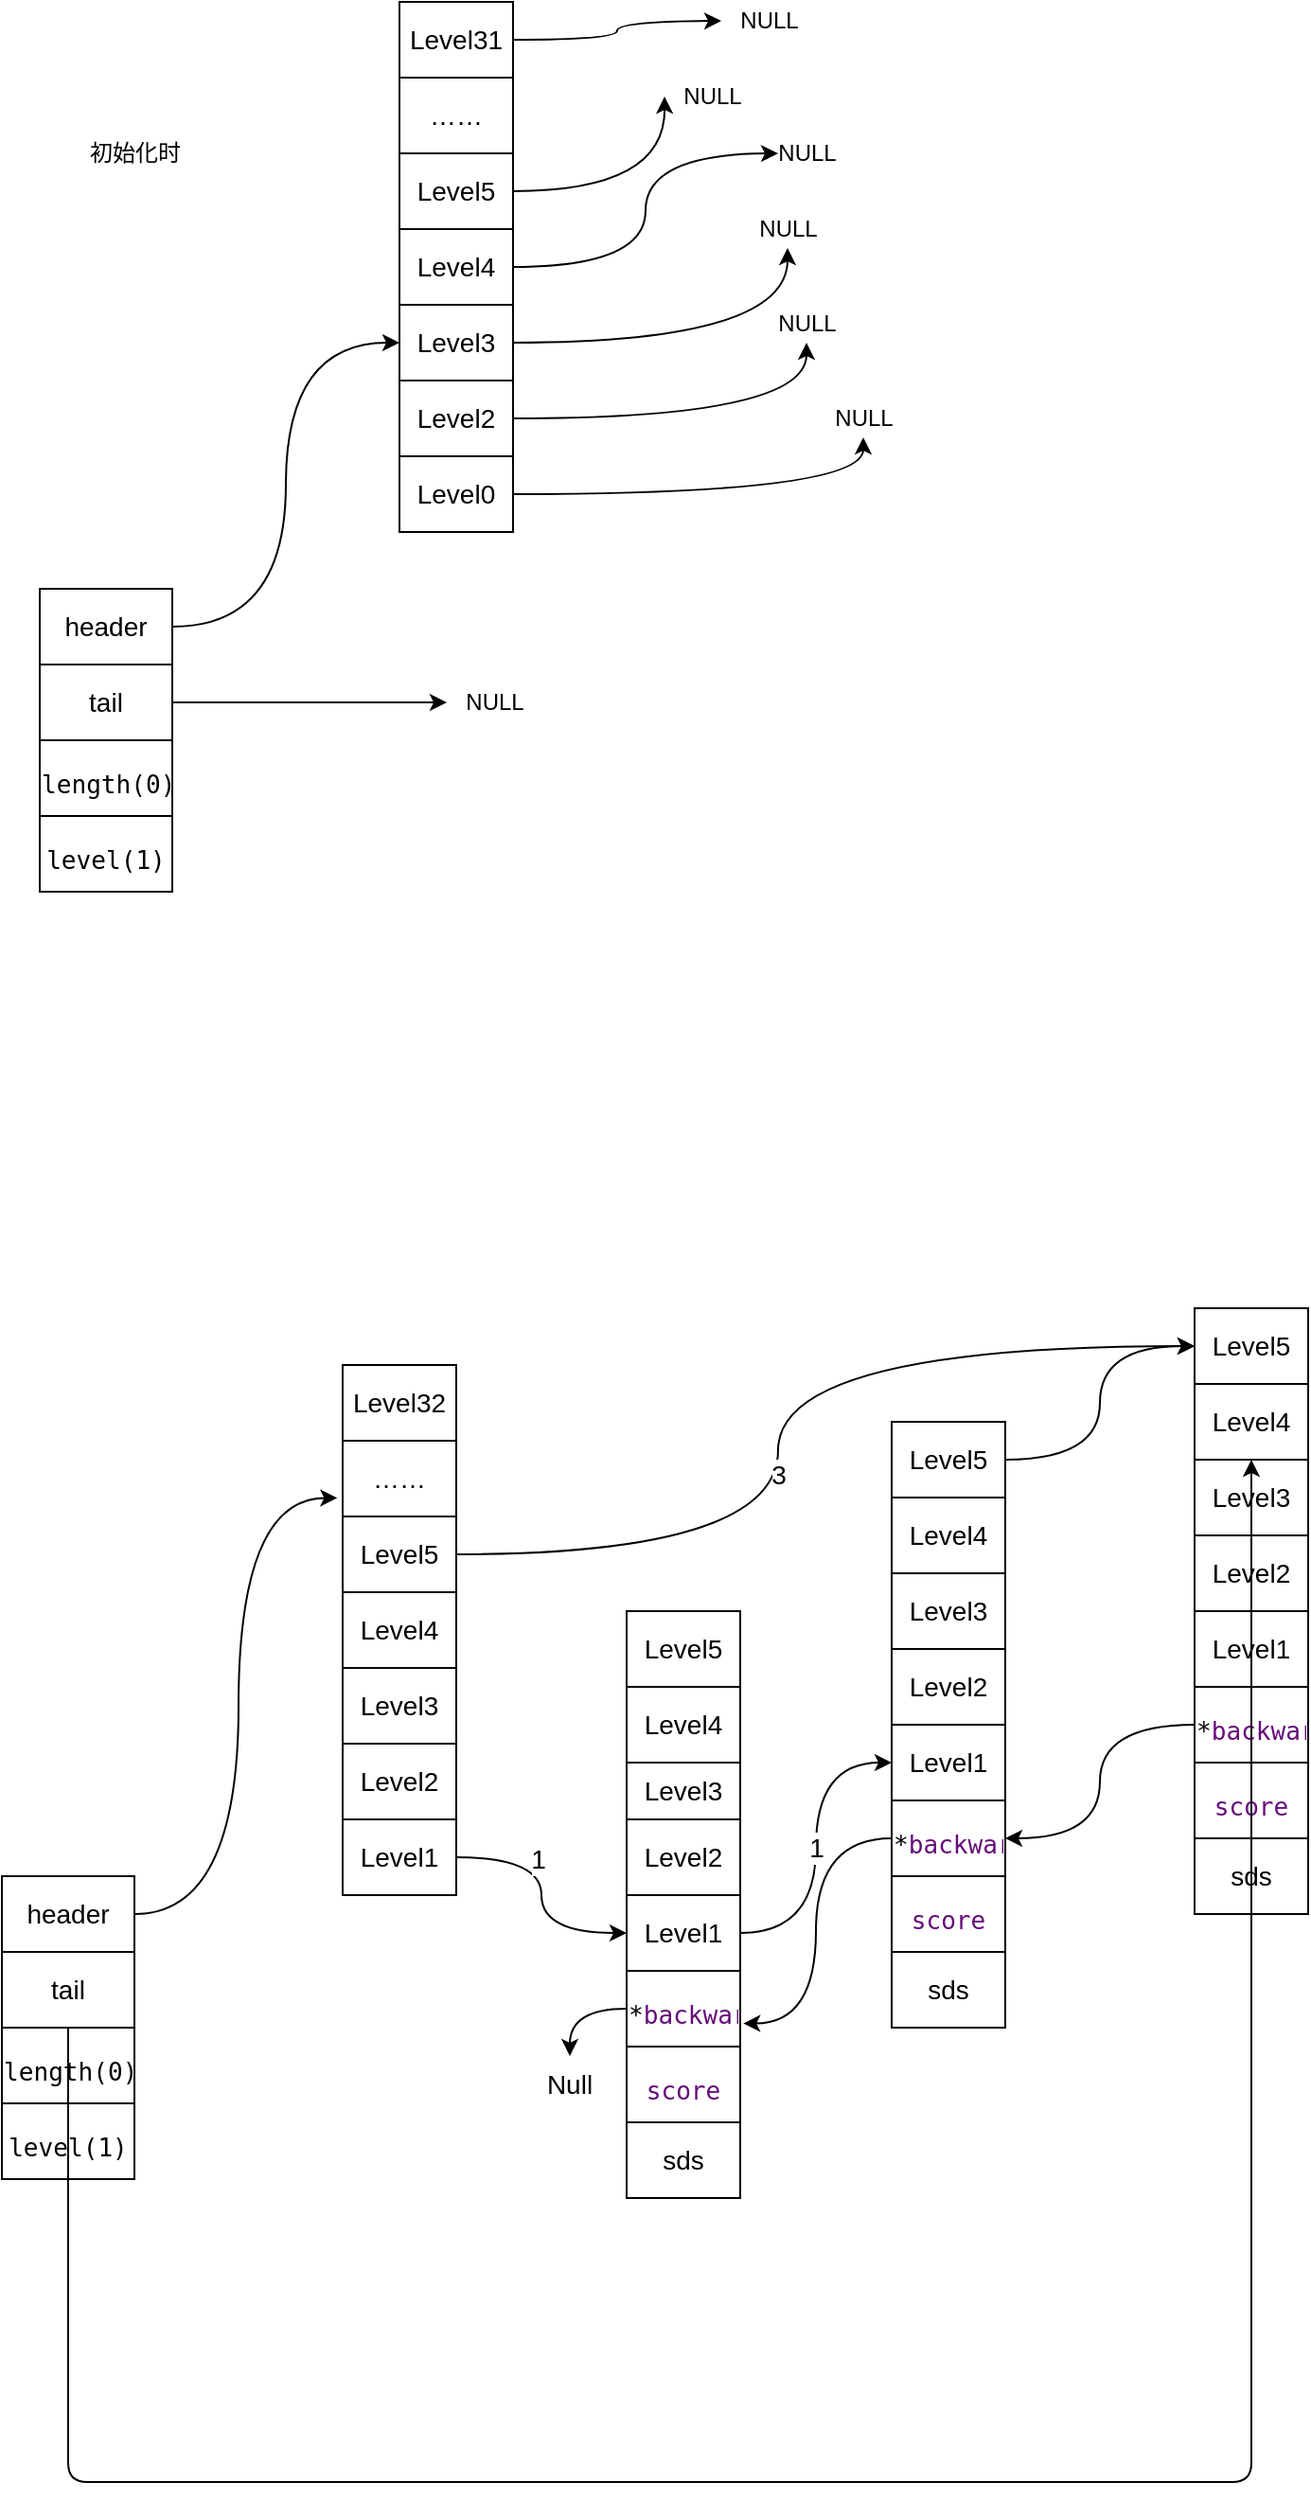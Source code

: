 <mxfile version="19.0.2" type="github">
  <diagram id="4bk-3TSJw1YxWKOTM-wk" name="第 1 页">
    <mxGraphModel dx="1038" dy="20579" grid="1" gridSize="10" guides="1" tooltips="1" connect="1" arrows="1" fold="1" page="1" pageScale="1" pageWidth="20000" pageHeight="20000" math="0" shadow="0">
      <root>
        <mxCell id="0" />
        <mxCell id="1" parent="0" />
        <mxCell id="xa0LcUNzNGY0evP8suMF-112" value="" style="shape=table;startSize=0;container=1;collapsible=0;childLayout=tableLayout;fontSize=14;fontColor=#000000;" parent="1" vertex="1">
          <mxGeometry x="60" y="150" width="70" height="160" as="geometry" />
        </mxCell>
        <mxCell id="xa0LcUNzNGY0evP8suMF-113" value="" style="shape=tableRow;horizontal=0;startSize=0;swimlaneHead=0;swimlaneBody=0;top=0;left=0;bottom=0;right=0;collapsible=0;dropTarget=0;fillColor=none;points=[[0,0.5],[1,0.5]];portConstraint=eastwest;dashed=1;fontSize=14;fontColor=#000000;" parent="xa0LcUNzNGY0evP8suMF-112" vertex="1">
          <mxGeometry width="70" height="40" as="geometry" />
        </mxCell>
        <mxCell id="xa0LcUNzNGY0evP8suMF-114" value="header" style="shape=partialRectangle;html=1;whiteSpace=wrap;connectable=0;overflow=hidden;fillColor=none;top=0;left=0;bottom=0;right=0;pointerEvents=1;dashed=1;fontSize=14;fontColor=#000000;" parent="xa0LcUNzNGY0evP8suMF-113" vertex="1">
          <mxGeometry width="70" height="40" as="geometry">
            <mxRectangle width="70" height="40" as="alternateBounds" />
          </mxGeometry>
        </mxCell>
        <mxCell id="xa0LcUNzNGY0evP8suMF-115" value="" style="shape=tableRow;horizontal=0;startSize=0;swimlaneHead=0;swimlaneBody=0;top=0;left=0;bottom=0;right=0;collapsible=0;dropTarget=0;fillColor=none;points=[[0,0.5],[1,0.5]];portConstraint=eastwest;dashed=1;fontSize=14;fontColor=#000000;" parent="xa0LcUNzNGY0evP8suMF-112" vertex="1">
          <mxGeometry y="40" width="70" height="40" as="geometry" />
        </mxCell>
        <mxCell id="xa0LcUNzNGY0evP8suMF-116" value="tail" style="shape=partialRectangle;html=1;whiteSpace=wrap;connectable=0;overflow=hidden;fillColor=none;top=0;left=0;bottom=0;right=0;pointerEvents=1;dashed=1;fontSize=14;fontColor=#000000;" parent="xa0LcUNzNGY0evP8suMF-115" vertex="1">
          <mxGeometry width="70" height="40" as="geometry">
            <mxRectangle width="70" height="40" as="alternateBounds" />
          </mxGeometry>
        </mxCell>
        <mxCell id="xa0LcUNzNGY0evP8suMF-117" value="" style="shape=tableRow;horizontal=0;startSize=0;swimlaneHead=0;swimlaneBody=0;top=0;left=0;bottom=0;right=0;collapsible=0;dropTarget=0;fillColor=none;points=[[0,0.5],[1,0.5]];portConstraint=eastwest;dashed=1;fontSize=14;fontColor=#000000;" parent="xa0LcUNzNGY0evP8suMF-112" vertex="1">
          <mxGeometry y="80" width="70" height="40" as="geometry" />
        </mxCell>
        <mxCell id="xa0LcUNzNGY0evP8suMF-118" value="&lt;pre style=&quot;background-color: rgb(255, 255, 255); font-family: &amp;quot;JetBrains Mono&amp;quot;, monospace; font-size: 9.8pt;&quot;&gt;length(0)&lt;/pre&gt;" style="shape=partialRectangle;html=1;whiteSpace=wrap;connectable=0;overflow=hidden;fillColor=none;top=0;left=0;bottom=0;right=0;pointerEvents=1;dashed=1;fontSize=14;fontColor=#000000;" parent="xa0LcUNzNGY0evP8suMF-117" vertex="1">
          <mxGeometry width="70" height="40" as="geometry">
            <mxRectangle width="70" height="40" as="alternateBounds" />
          </mxGeometry>
        </mxCell>
        <mxCell id="xa0LcUNzNGY0evP8suMF-119" value="" style="shape=tableRow;horizontal=0;startSize=0;swimlaneHead=0;swimlaneBody=0;top=0;left=0;bottom=0;right=0;collapsible=0;dropTarget=0;fillColor=none;points=[[0,0.5],[1,0.5]];portConstraint=eastwest;dashed=1;fontSize=14;fontColor=#000000;" parent="xa0LcUNzNGY0evP8suMF-112" vertex="1">
          <mxGeometry y="120" width="70" height="40" as="geometry" />
        </mxCell>
        <mxCell id="xa0LcUNzNGY0evP8suMF-120" value="&lt;pre style=&quot;background-color: rgb(255, 255, 255); font-family: &amp;quot;JetBrains Mono&amp;quot;, monospace; font-size: 9.8pt;&quot;&gt;level(1)&lt;/pre&gt;" style="shape=partialRectangle;html=1;whiteSpace=wrap;connectable=0;overflow=hidden;fillColor=none;top=0;left=0;bottom=0;right=0;pointerEvents=1;dashed=1;fontSize=14;fontColor=#000000;" parent="xa0LcUNzNGY0evP8suMF-119" vertex="1">
          <mxGeometry width="70" height="40" as="geometry">
            <mxRectangle width="70" height="40" as="alternateBounds" />
          </mxGeometry>
        </mxCell>
        <mxCell id="xa0LcUNzNGY0evP8suMF-121" value="" style="shape=table;startSize=0;container=1;collapsible=0;childLayout=tableLayout;fontSize=14;fontColor=#000000;" parent="1" vertex="1">
          <mxGeometry x="240" y="-120" width="60" height="280" as="geometry" />
        </mxCell>
        <mxCell id="xa0LcUNzNGY0evP8suMF-122" value="" style="shape=tableRow;horizontal=0;startSize=0;swimlaneHead=0;swimlaneBody=0;top=0;left=0;bottom=0;right=0;collapsible=0;dropTarget=0;fillColor=none;points=[[0,0.5],[1,0.5]];portConstraint=eastwest;fontSize=14;fontColor=#000000;" parent="xa0LcUNzNGY0evP8suMF-121" vertex="1">
          <mxGeometry width="60" height="40" as="geometry" />
        </mxCell>
        <mxCell id="xa0LcUNzNGY0evP8suMF-123" value="Level32" style="shape=partialRectangle;html=1;whiteSpace=wrap;connectable=0;overflow=hidden;fillColor=none;top=0;left=0;bottom=0;right=0;pointerEvents=1;fontSize=14;fontColor=#000000;" parent="xa0LcUNzNGY0evP8suMF-122" vertex="1">
          <mxGeometry width="60" height="40" as="geometry">
            <mxRectangle width="60" height="40" as="alternateBounds" />
          </mxGeometry>
        </mxCell>
        <mxCell id="xa0LcUNzNGY0evP8suMF-124" value="" style="shape=tableRow;horizontal=0;startSize=0;swimlaneHead=0;swimlaneBody=0;top=0;left=0;bottom=0;right=0;collapsible=0;dropTarget=0;fillColor=none;points=[[0,0.5],[1,0.5]];portConstraint=eastwest;fontSize=14;fontColor=#000000;" parent="xa0LcUNzNGY0evP8suMF-121" vertex="1">
          <mxGeometry y="40" width="60" height="40" as="geometry" />
        </mxCell>
        <mxCell id="xa0LcUNzNGY0evP8suMF-125" value="……" style="shape=partialRectangle;html=1;whiteSpace=wrap;connectable=0;overflow=hidden;fillColor=none;top=0;left=0;bottom=0;right=0;pointerEvents=1;fontSize=14;fontColor=#000000;" parent="xa0LcUNzNGY0evP8suMF-124" vertex="1">
          <mxGeometry width="60" height="40" as="geometry">
            <mxRectangle width="60" height="40" as="alternateBounds" />
          </mxGeometry>
        </mxCell>
        <mxCell id="xa0LcUNzNGY0evP8suMF-126" value="" style="shape=tableRow;horizontal=0;startSize=0;swimlaneHead=0;swimlaneBody=0;top=0;left=0;bottom=0;right=0;collapsible=0;dropTarget=0;fillColor=none;points=[[0,0.5],[1,0.5]];portConstraint=eastwest;fontSize=14;fontColor=#000000;" parent="xa0LcUNzNGY0evP8suMF-121" vertex="1">
          <mxGeometry y="80" width="60" height="40" as="geometry" />
        </mxCell>
        <mxCell id="xa0LcUNzNGY0evP8suMF-127" value="&lt;span style=&quot;&quot;&gt;Level5&lt;/span&gt;" style="shape=partialRectangle;html=1;whiteSpace=wrap;connectable=0;overflow=hidden;fillColor=none;top=0;left=0;bottom=0;right=0;pointerEvents=1;fontSize=14;fontColor=#000000;" parent="xa0LcUNzNGY0evP8suMF-126" vertex="1">
          <mxGeometry width="60" height="40" as="geometry">
            <mxRectangle width="60" height="40" as="alternateBounds" />
          </mxGeometry>
        </mxCell>
        <mxCell id="xa0LcUNzNGY0evP8suMF-128" value="" style="shape=tableRow;horizontal=0;startSize=0;swimlaneHead=0;swimlaneBody=0;top=0;left=0;bottom=0;right=0;collapsible=0;dropTarget=0;fillColor=none;points=[[0,0.5],[1,0.5]];portConstraint=eastwest;fontSize=14;fontColor=#000000;" parent="xa0LcUNzNGY0evP8suMF-121" vertex="1">
          <mxGeometry y="120" width="60" height="40" as="geometry" />
        </mxCell>
        <mxCell id="xa0LcUNzNGY0evP8suMF-129" value="Level4" style="shape=partialRectangle;html=1;whiteSpace=wrap;connectable=0;overflow=hidden;fillColor=none;top=0;left=0;bottom=0;right=0;pointerEvents=1;fontSize=14;fontColor=#000000;" parent="xa0LcUNzNGY0evP8suMF-128" vertex="1">
          <mxGeometry width="60" height="40" as="geometry">
            <mxRectangle width="60" height="40" as="alternateBounds" />
          </mxGeometry>
        </mxCell>
        <mxCell id="xa0LcUNzNGY0evP8suMF-130" value="" style="shape=tableRow;horizontal=0;startSize=0;swimlaneHead=0;swimlaneBody=0;top=0;left=0;bottom=0;right=0;collapsible=0;dropTarget=0;fillColor=none;points=[[0,0.5],[1,0.5]];portConstraint=eastwest;fontSize=14;fontColor=#000000;" parent="xa0LcUNzNGY0evP8suMF-121" vertex="1">
          <mxGeometry y="160" width="60" height="40" as="geometry" />
        </mxCell>
        <mxCell id="xa0LcUNzNGY0evP8suMF-131" value="Level3" style="shape=partialRectangle;html=1;whiteSpace=wrap;connectable=0;overflow=hidden;fillColor=none;top=0;left=0;bottom=0;right=0;pointerEvents=1;fontSize=14;fontColor=#000000;" parent="xa0LcUNzNGY0evP8suMF-130" vertex="1">
          <mxGeometry width="60" height="40" as="geometry">
            <mxRectangle width="60" height="40" as="alternateBounds" />
          </mxGeometry>
        </mxCell>
        <mxCell id="xa0LcUNzNGY0evP8suMF-132" value="" style="shape=tableRow;horizontal=0;startSize=0;swimlaneHead=0;swimlaneBody=0;top=0;left=0;bottom=0;right=0;collapsible=0;dropTarget=0;fillColor=none;points=[[0,0.5],[1,0.5]];portConstraint=eastwest;fontSize=14;fontColor=#000000;" parent="xa0LcUNzNGY0evP8suMF-121" vertex="1">
          <mxGeometry y="200" width="60" height="40" as="geometry" />
        </mxCell>
        <mxCell id="xa0LcUNzNGY0evP8suMF-133" value="Level2" style="shape=partialRectangle;html=1;whiteSpace=wrap;connectable=0;overflow=hidden;fillColor=none;top=0;left=0;bottom=0;right=0;pointerEvents=1;fontSize=14;fontColor=#000000;" parent="xa0LcUNzNGY0evP8suMF-132" vertex="1">
          <mxGeometry width="60" height="40" as="geometry">
            <mxRectangle width="60" height="40" as="alternateBounds" />
          </mxGeometry>
        </mxCell>
        <mxCell id="xa0LcUNzNGY0evP8suMF-134" value="" style="shape=tableRow;horizontal=0;startSize=0;swimlaneHead=0;swimlaneBody=0;top=0;left=0;bottom=0;right=0;collapsible=0;dropTarget=0;fillColor=none;points=[[0,0.5],[1,0.5]];portConstraint=eastwest;fontSize=14;fontColor=#000000;" parent="xa0LcUNzNGY0evP8suMF-121" vertex="1">
          <mxGeometry y="240" width="60" height="40" as="geometry" />
        </mxCell>
        <mxCell id="xa0LcUNzNGY0evP8suMF-135" value="Level1" style="shape=partialRectangle;html=1;whiteSpace=wrap;connectable=0;overflow=hidden;fillColor=none;top=0;left=0;bottom=0;right=0;pointerEvents=1;fontSize=14;fontColor=#000000;" parent="xa0LcUNzNGY0evP8suMF-134" vertex="1">
          <mxGeometry width="60" height="40" as="geometry">
            <mxRectangle width="60" height="40" as="alternateBounds" />
          </mxGeometry>
        </mxCell>
        <mxCell id="xa0LcUNzNGY0evP8suMF-196" value="" style="shape=table;startSize=0;container=1;collapsible=0;childLayout=tableLayout;fontSize=14;fontColor=#000000;" parent="1" vertex="1">
          <mxGeometry x="390" y="10" width="60" height="310" as="geometry" />
        </mxCell>
        <mxCell id="xa0LcUNzNGY0evP8suMF-201" value="" style="shape=tableRow;horizontal=0;startSize=0;swimlaneHead=0;swimlaneBody=0;top=0;left=0;bottom=0;right=0;collapsible=0;dropTarget=0;fillColor=none;points=[[0,0.5],[1,0.5]];portConstraint=eastwest;fontSize=14;fontColor=#000000;" parent="xa0LcUNzNGY0evP8suMF-196" vertex="1">
          <mxGeometry width="60" height="40" as="geometry" />
        </mxCell>
        <mxCell id="xa0LcUNzNGY0evP8suMF-202" value="&lt;span style=&quot;&quot;&gt;Level5&lt;/span&gt;" style="shape=partialRectangle;html=1;whiteSpace=wrap;connectable=0;overflow=hidden;fillColor=none;top=0;left=0;bottom=0;right=0;pointerEvents=1;fontSize=14;fontColor=#000000;" parent="xa0LcUNzNGY0evP8suMF-201" vertex="1">
          <mxGeometry width="60" height="40" as="geometry">
            <mxRectangle width="60" height="40" as="alternateBounds" />
          </mxGeometry>
        </mxCell>
        <mxCell id="xa0LcUNzNGY0evP8suMF-203" value="" style="shape=tableRow;horizontal=0;startSize=0;swimlaneHead=0;swimlaneBody=0;top=0;left=0;bottom=0;right=0;collapsible=0;dropTarget=0;fillColor=none;points=[[0,0.5],[1,0.5]];portConstraint=eastwest;fontSize=14;fontColor=#000000;" parent="xa0LcUNzNGY0evP8suMF-196" vertex="1">
          <mxGeometry y="40" width="60" height="40" as="geometry" />
        </mxCell>
        <mxCell id="xa0LcUNzNGY0evP8suMF-204" value="Level4" style="shape=partialRectangle;html=1;whiteSpace=wrap;connectable=0;overflow=hidden;fillColor=none;top=0;left=0;bottom=0;right=0;pointerEvents=1;fontSize=14;fontColor=#000000;" parent="xa0LcUNzNGY0evP8suMF-203" vertex="1">
          <mxGeometry width="60" height="40" as="geometry">
            <mxRectangle width="60" height="40" as="alternateBounds" />
          </mxGeometry>
        </mxCell>
        <mxCell id="xa0LcUNzNGY0evP8suMF-205" value="" style="shape=tableRow;horizontal=0;startSize=0;swimlaneHead=0;swimlaneBody=0;top=0;left=0;bottom=0;right=0;collapsible=0;dropTarget=0;fillColor=none;points=[[0,0.5],[1,0.5]];portConstraint=eastwest;fontSize=14;fontColor=#000000;" parent="xa0LcUNzNGY0evP8suMF-196" vertex="1">
          <mxGeometry y="80" width="60" height="30" as="geometry" />
        </mxCell>
        <mxCell id="xa0LcUNzNGY0evP8suMF-206" value="Level3" style="shape=partialRectangle;html=1;whiteSpace=wrap;connectable=0;overflow=hidden;fillColor=none;top=0;left=0;bottom=0;right=0;pointerEvents=1;fontSize=14;fontColor=#000000;" parent="xa0LcUNzNGY0evP8suMF-205" vertex="1">
          <mxGeometry width="60" height="30" as="geometry">
            <mxRectangle width="60" height="30" as="alternateBounds" />
          </mxGeometry>
        </mxCell>
        <mxCell id="xa0LcUNzNGY0evP8suMF-207" value="" style="shape=tableRow;horizontal=0;startSize=0;swimlaneHead=0;swimlaneBody=0;top=0;left=0;bottom=0;right=0;collapsible=0;dropTarget=0;fillColor=none;points=[[0,0.5],[1,0.5]];portConstraint=eastwest;fontSize=14;fontColor=#000000;" parent="xa0LcUNzNGY0evP8suMF-196" vertex="1">
          <mxGeometry y="110" width="60" height="40" as="geometry" />
        </mxCell>
        <mxCell id="xa0LcUNzNGY0evP8suMF-208" value="Level2" style="shape=partialRectangle;html=1;whiteSpace=wrap;connectable=0;overflow=hidden;fillColor=none;top=0;left=0;bottom=0;right=0;pointerEvents=1;fontSize=14;fontColor=#000000;" parent="xa0LcUNzNGY0evP8suMF-207" vertex="1">
          <mxGeometry width="60" height="40" as="geometry">
            <mxRectangle width="60" height="40" as="alternateBounds" />
          </mxGeometry>
        </mxCell>
        <mxCell id="xa0LcUNzNGY0evP8suMF-209" value="" style="shape=tableRow;horizontal=0;startSize=0;swimlaneHead=0;swimlaneBody=0;top=0;left=0;bottom=0;right=0;collapsible=0;dropTarget=0;fillColor=none;points=[[0,0.5],[1,0.5]];portConstraint=eastwest;fontSize=14;fontColor=#000000;" parent="xa0LcUNzNGY0evP8suMF-196" vertex="1">
          <mxGeometry y="150" width="60" height="40" as="geometry" />
        </mxCell>
        <mxCell id="xa0LcUNzNGY0evP8suMF-210" value="Level1" style="shape=partialRectangle;html=1;whiteSpace=wrap;connectable=0;overflow=hidden;fillColor=none;top=0;left=0;bottom=0;right=0;pointerEvents=1;fontSize=14;fontColor=#000000;" parent="xa0LcUNzNGY0evP8suMF-209" vertex="1">
          <mxGeometry width="60" height="40" as="geometry">
            <mxRectangle width="60" height="40" as="alternateBounds" />
          </mxGeometry>
        </mxCell>
        <mxCell id="xa0LcUNzNGY0evP8suMF-245" style="shape=tableRow;horizontal=0;startSize=0;swimlaneHead=0;swimlaneBody=0;top=0;left=0;bottom=0;right=0;collapsible=0;dropTarget=0;fillColor=none;points=[[0,0.5],[1,0.5]];portConstraint=eastwest;fontSize=14;fontColor=#000000;" parent="xa0LcUNzNGY0evP8suMF-196" vertex="1">
          <mxGeometry y="190" width="60" height="40" as="geometry" />
        </mxCell>
        <mxCell id="xa0LcUNzNGY0evP8suMF-246" value="&lt;pre style=&quot;background-color: rgb(255, 255, 255); font-family: &amp;quot;JetBrains Mono&amp;quot;, monospace; font-size: 9.8pt;&quot;&gt;*&lt;span style=&quot;color:#660e7a;&quot;&gt;backward&lt;/span&gt;&lt;/pre&gt;" style="shape=partialRectangle;html=1;whiteSpace=wrap;connectable=0;overflow=hidden;fillColor=none;top=0;left=0;bottom=0;right=0;pointerEvents=1;fontSize=14;fontColor=#000000;" parent="xa0LcUNzNGY0evP8suMF-245" vertex="1">
          <mxGeometry width="60" height="40" as="geometry">
            <mxRectangle width="60" height="40" as="alternateBounds" />
          </mxGeometry>
        </mxCell>
        <mxCell id="xa0LcUNzNGY0evP8suMF-243" style="shape=tableRow;horizontal=0;startSize=0;swimlaneHead=0;swimlaneBody=0;top=0;left=0;bottom=0;right=0;collapsible=0;dropTarget=0;fillColor=none;points=[[0,0.5],[1,0.5]];portConstraint=eastwest;fontSize=14;fontColor=#000000;" parent="xa0LcUNzNGY0evP8suMF-196" vertex="1">
          <mxGeometry y="230" width="60" height="40" as="geometry" />
        </mxCell>
        <mxCell id="xa0LcUNzNGY0evP8suMF-244" value="&lt;pre style=&quot;background-color: rgb(255, 255, 255); font-family: &amp;quot;JetBrains Mono&amp;quot;, monospace; font-size: 9.8pt;&quot;&gt;&lt;span style=&quot;color:#660e7a;&quot;&gt;score&lt;/span&gt;&lt;/pre&gt;" style="shape=partialRectangle;html=1;whiteSpace=wrap;connectable=0;overflow=hidden;fillColor=none;top=0;left=0;bottom=0;right=0;pointerEvents=1;fontSize=14;fontColor=#000000;" parent="xa0LcUNzNGY0evP8suMF-243" vertex="1">
          <mxGeometry width="60" height="40" as="geometry">
            <mxRectangle width="60" height="40" as="alternateBounds" />
          </mxGeometry>
        </mxCell>
        <mxCell id="xa0LcUNzNGY0evP8suMF-264" style="shape=tableRow;horizontal=0;startSize=0;swimlaneHead=0;swimlaneBody=0;top=0;left=0;bottom=0;right=0;collapsible=0;dropTarget=0;fillColor=none;points=[[0,0.5],[1,0.5]];portConstraint=eastwest;fontSize=14;fontColor=#000000;" parent="xa0LcUNzNGY0evP8suMF-196" vertex="1">
          <mxGeometry y="270" width="60" height="40" as="geometry" />
        </mxCell>
        <mxCell id="xa0LcUNzNGY0evP8suMF-265" value="sds" style="shape=partialRectangle;html=1;whiteSpace=wrap;connectable=0;overflow=hidden;fillColor=none;top=0;left=0;bottom=0;right=0;pointerEvents=1;fontSize=14;fontColor=#000000;" parent="xa0LcUNzNGY0evP8suMF-264" vertex="1">
          <mxGeometry width="60" height="40" as="geometry">
            <mxRectangle width="60" height="40" as="alternateBounds" />
          </mxGeometry>
        </mxCell>
        <mxCell id="xa0LcUNzNGY0evP8suMF-211" value="" style="shape=table;startSize=0;container=1;collapsible=0;childLayout=tableLayout;fontSize=14;fontColor=#000000;" parent="1" vertex="1">
          <mxGeometry x="530" y="-90" width="60" height="320" as="geometry" />
        </mxCell>
        <mxCell id="xa0LcUNzNGY0evP8suMF-216" value="" style="shape=tableRow;horizontal=0;startSize=0;swimlaneHead=0;swimlaneBody=0;top=0;left=0;bottom=0;right=0;collapsible=0;dropTarget=0;fillColor=none;points=[[0,0.5],[1,0.5]];portConstraint=eastwest;fontSize=14;fontColor=#000000;" parent="xa0LcUNzNGY0evP8suMF-211" vertex="1">
          <mxGeometry width="60" height="40" as="geometry" />
        </mxCell>
        <mxCell id="xa0LcUNzNGY0evP8suMF-217" value="&lt;span style=&quot;&quot;&gt;Level5&lt;/span&gt;" style="shape=partialRectangle;html=1;whiteSpace=wrap;connectable=0;overflow=hidden;fillColor=none;top=0;left=0;bottom=0;right=0;pointerEvents=1;fontSize=14;fontColor=#000000;" parent="xa0LcUNzNGY0evP8suMF-216" vertex="1">
          <mxGeometry width="60" height="40" as="geometry">
            <mxRectangle width="60" height="40" as="alternateBounds" />
          </mxGeometry>
        </mxCell>
        <mxCell id="xa0LcUNzNGY0evP8suMF-218" value="" style="shape=tableRow;horizontal=0;startSize=0;swimlaneHead=0;swimlaneBody=0;top=0;left=0;bottom=0;right=0;collapsible=0;dropTarget=0;fillColor=none;points=[[0,0.5],[1,0.5]];portConstraint=eastwest;fontSize=14;fontColor=#000000;" parent="xa0LcUNzNGY0evP8suMF-211" vertex="1">
          <mxGeometry y="40" width="60" height="40" as="geometry" />
        </mxCell>
        <mxCell id="xa0LcUNzNGY0evP8suMF-219" value="Level4" style="shape=partialRectangle;html=1;whiteSpace=wrap;connectable=0;overflow=hidden;fillColor=none;top=0;left=0;bottom=0;right=0;pointerEvents=1;fontSize=14;fontColor=#000000;" parent="xa0LcUNzNGY0evP8suMF-218" vertex="1">
          <mxGeometry width="60" height="40" as="geometry">
            <mxRectangle width="60" height="40" as="alternateBounds" />
          </mxGeometry>
        </mxCell>
        <mxCell id="xa0LcUNzNGY0evP8suMF-220" value="" style="shape=tableRow;horizontal=0;startSize=0;swimlaneHead=0;swimlaneBody=0;top=0;left=0;bottom=0;right=0;collapsible=0;dropTarget=0;fillColor=none;points=[[0,0.5],[1,0.5]];portConstraint=eastwest;fontSize=14;fontColor=#000000;" parent="xa0LcUNzNGY0evP8suMF-211" vertex="1">
          <mxGeometry y="80" width="60" height="40" as="geometry" />
        </mxCell>
        <mxCell id="xa0LcUNzNGY0evP8suMF-221" value="Level3" style="shape=partialRectangle;html=1;whiteSpace=wrap;connectable=0;overflow=hidden;fillColor=none;top=0;left=0;bottom=0;right=0;pointerEvents=1;fontSize=14;fontColor=#000000;" parent="xa0LcUNzNGY0evP8suMF-220" vertex="1">
          <mxGeometry width="60" height="40" as="geometry">
            <mxRectangle width="60" height="40" as="alternateBounds" />
          </mxGeometry>
        </mxCell>
        <mxCell id="xa0LcUNzNGY0evP8suMF-222" value="" style="shape=tableRow;horizontal=0;startSize=0;swimlaneHead=0;swimlaneBody=0;top=0;left=0;bottom=0;right=0;collapsible=0;dropTarget=0;fillColor=none;points=[[0,0.5],[1,0.5]];portConstraint=eastwest;fontSize=14;fontColor=#000000;" parent="xa0LcUNzNGY0evP8suMF-211" vertex="1">
          <mxGeometry y="120" width="60" height="40" as="geometry" />
        </mxCell>
        <mxCell id="xa0LcUNzNGY0evP8suMF-223" value="Level2" style="shape=partialRectangle;html=1;whiteSpace=wrap;connectable=0;overflow=hidden;fillColor=none;top=0;left=0;bottom=0;right=0;pointerEvents=1;fontSize=14;fontColor=#000000;" parent="xa0LcUNzNGY0evP8suMF-222" vertex="1">
          <mxGeometry width="60" height="40" as="geometry">
            <mxRectangle width="60" height="40" as="alternateBounds" />
          </mxGeometry>
        </mxCell>
        <mxCell id="xa0LcUNzNGY0evP8suMF-224" value="" style="shape=tableRow;horizontal=0;startSize=0;swimlaneHead=0;swimlaneBody=0;top=0;left=0;bottom=0;right=0;collapsible=0;dropTarget=0;fillColor=none;points=[[0,0.5],[1,0.5]];portConstraint=eastwest;fontSize=14;fontColor=#000000;" parent="xa0LcUNzNGY0evP8suMF-211" vertex="1">
          <mxGeometry y="160" width="60" height="40" as="geometry" />
        </mxCell>
        <mxCell id="xa0LcUNzNGY0evP8suMF-225" value="Level1" style="shape=partialRectangle;html=1;whiteSpace=wrap;connectable=0;overflow=hidden;fillColor=none;top=0;left=0;bottom=0;right=0;pointerEvents=1;fontSize=14;fontColor=#000000;" parent="xa0LcUNzNGY0evP8suMF-224" vertex="1">
          <mxGeometry width="60" height="40" as="geometry">
            <mxRectangle width="60" height="40" as="alternateBounds" />
          </mxGeometry>
        </mxCell>
        <mxCell id="xa0LcUNzNGY0evP8suMF-259" style="shape=tableRow;horizontal=0;startSize=0;swimlaneHead=0;swimlaneBody=0;top=0;left=0;bottom=0;right=0;collapsible=0;dropTarget=0;fillColor=none;points=[[0,0.5],[1,0.5]];portConstraint=eastwest;fontSize=14;fontColor=#000000;" parent="xa0LcUNzNGY0evP8suMF-211" vertex="1">
          <mxGeometry y="200" width="60" height="40" as="geometry" />
        </mxCell>
        <mxCell id="xa0LcUNzNGY0evP8suMF-260" value="&lt;pre style=&quot;background-color: rgb(255, 255, 255); font-family: &amp;quot;JetBrains Mono&amp;quot;, monospace; font-size: 9.8pt;&quot;&gt;*&lt;span style=&quot;color: rgb(102, 14, 122);&quot;&gt;backward&lt;/span&gt;&lt;/pre&gt;" style="shape=partialRectangle;html=1;whiteSpace=wrap;connectable=0;overflow=hidden;fillColor=none;top=0;left=0;bottom=0;right=0;pointerEvents=1;fontSize=14;fontColor=#000000;" parent="xa0LcUNzNGY0evP8suMF-259" vertex="1">
          <mxGeometry width="60" height="40" as="geometry">
            <mxRectangle width="60" height="40" as="alternateBounds" />
          </mxGeometry>
        </mxCell>
        <mxCell id="xa0LcUNzNGY0evP8suMF-261" style="shape=tableRow;horizontal=0;startSize=0;swimlaneHead=0;swimlaneBody=0;top=0;left=0;bottom=0;right=0;collapsible=0;dropTarget=0;fillColor=none;points=[[0,0.5],[1,0.5]];portConstraint=eastwest;fontSize=14;fontColor=#000000;" parent="xa0LcUNzNGY0evP8suMF-211" vertex="1">
          <mxGeometry y="240" width="60" height="40" as="geometry" />
        </mxCell>
        <mxCell id="xa0LcUNzNGY0evP8suMF-262" value="&lt;pre style=&quot;background-color: rgb(255, 255, 255); font-family: &amp;quot;JetBrains Mono&amp;quot;, monospace; font-size: 9.8pt;&quot;&gt;&lt;span style=&quot;color:#660e7a;&quot;&gt;score&lt;/span&gt;&lt;/pre&gt;" style="shape=partialRectangle;html=1;whiteSpace=wrap;connectable=0;overflow=hidden;fillColor=none;top=0;left=0;bottom=0;right=0;pointerEvents=1;fontSize=14;fontColor=#000000;" parent="xa0LcUNzNGY0evP8suMF-261" vertex="1">
          <mxGeometry width="60" height="40" as="geometry">
            <mxRectangle width="60" height="40" as="alternateBounds" />
          </mxGeometry>
        </mxCell>
        <mxCell id="xa0LcUNzNGY0evP8suMF-266" style="shape=tableRow;horizontal=0;startSize=0;swimlaneHead=0;swimlaneBody=0;top=0;left=0;bottom=0;right=0;collapsible=0;dropTarget=0;fillColor=none;points=[[0,0.5],[1,0.5]];portConstraint=eastwest;fontSize=14;fontColor=#000000;" parent="xa0LcUNzNGY0evP8suMF-211" vertex="1">
          <mxGeometry y="280" width="60" height="40" as="geometry" />
        </mxCell>
        <mxCell id="xa0LcUNzNGY0evP8suMF-267" value="&lt;span style=&quot;&quot;&gt;sds&lt;/span&gt;" style="shape=partialRectangle;html=1;whiteSpace=wrap;connectable=0;overflow=hidden;fillColor=none;top=0;left=0;bottom=0;right=0;pointerEvents=1;fontSize=14;fontColor=#000000;" parent="xa0LcUNzNGY0evP8suMF-266" vertex="1">
          <mxGeometry width="60" height="40" as="geometry">
            <mxRectangle width="60" height="40" as="alternateBounds" />
          </mxGeometry>
        </mxCell>
        <mxCell id="xa0LcUNzNGY0evP8suMF-247" style="edgeStyle=orthogonalEdgeStyle;rounded=0;orthogonalLoop=1;jettySize=auto;html=1;fontSize=14;fontColor=#000000;curved=1;" parent="1" source="xa0LcUNzNGY0evP8suMF-245" target="xa0LcUNzNGY0evP8suMF-248" edge="1">
          <mxGeometry relative="1" as="geometry">
            <mxPoint x="360" y="260" as="targetPoint" />
          </mxGeometry>
        </mxCell>
        <mxCell id="xa0LcUNzNGY0evP8suMF-248" value="Null" style="text;html=1;strokeColor=none;fillColor=none;align=center;verticalAlign=middle;whiteSpace=wrap;rounded=0;fontSize=14;fontColor=#000000;" parent="1" vertex="1">
          <mxGeometry x="330" y="245" width="60" height="30" as="geometry" />
        </mxCell>
        <mxCell id="xa0LcUNzNGY0evP8suMF-249" style="edgeStyle=orthogonalEdgeStyle;curved=1;rounded=0;orthogonalLoop=1;jettySize=auto;html=1;entryX=0;entryY=0.5;entryDx=0;entryDy=0;fontSize=14;fontColor=#000000;" parent="1" source="xa0LcUNzNGY0evP8suMF-134" target="xa0LcUNzNGY0evP8suMF-209" edge="1">
          <mxGeometry relative="1" as="geometry" />
        </mxCell>
        <mxCell id="xa0LcUNzNGY0evP8suMF-320" value="1" style="edgeLabel;html=1;align=center;verticalAlign=middle;resizable=0;points=[];fontSize=14;fontColor=#000000;" parent="xa0LcUNzNGY0evP8suMF-249" vertex="1" connectable="0">
          <mxGeometry x="-0.303" y="-2" relative="1" as="geometry">
            <mxPoint as="offset" />
          </mxGeometry>
        </mxCell>
        <mxCell id="xa0LcUNzNGY0evP8suMF-254" value="1" style="edgeStyle=orthogonalEdgeStyle;curved=1;rounded=0;orthogonalLoop=1;jettySize=auto;html=1;fontSize=14;fontColor=#000000;" parent="1" source="xa0LcUNzNGY0evP8suMF-209" target="xa0LcUNzNGY0evP8suMF-224" edge="1">
          <mxGeometry relative="1" as="geometry" />
        </mxCell>
        <mxCell id="xa0LcUNzNGY0evP8suMF-289" value="" style="shape=table;startSize=0;container=1;collapsible=0;childLayout=tableLayout;fontSize=14;fontColor=#000000;" parent="1" vertex="1">
          <mxGeometry x="690" y="-150" width="60" height="320" as="geometry" />
        </mxCell>
        <mxCell id="xa0LcUNzNGY0evP8suMF-294" value="" style="shape=tableRow;horizontal=0;startSize=0;swimlaneHead=0;swimlaneBody=0;top=0;left=0;bottom=0;right=0;collapsible=0;dropTarget=0;fillColor=none;points=[[0,0.5],[1,0.5]];portConstraint=eastwest;fontSize=14;fontColor=#000000;" parent="xa0LcUNzNGY0evP8suMF-289" vertex="1">
          <mxGeometry width="60" height="40" as="geometry" />
        </mxCell>
        <mxCell id="xa0LcUNzNGY0evP8suMF-295" value="&lt;span style=&quot;&quot;&gt;Level5&lt;/span&gt;" style="shape=partialRectangle;html=1;whiteSpace=wrap;connectable=0;overflow=hidden;fillColor=none;top=0;left=0;bottom=0;right=0;pointerEvents=1;fontSize=14;fontColor=#000000;" parent="xa0LcUNzNGY0evP8suMF-294" vertex="1">
          <mxGeometry width="60" height="40" as="geometry">
            <mxRectangle width="60" height="40" as="alternateBounds" />
          </mxGeometry>
        </mxCell>
        <mxCell id="xa0LcUNzNGY0evP8suMF-296" value="" style="shape=tableRow;horizontal=0;startSize=0;swimlaneHead=0;swimlaneBody=0;top=0;left=0;bottom=0;right=0;collapsible=0;dropTarget=0;fillColor=none;points=[[0,0.5],[1,0.5]];portConstraint=eastwest;fontSize=14;fontColor=#000000;" parent="xa0LcUNzNGY0evP8suMF-289" vertex="1">
          <mxGeometry y="40" width="60" height="40" as="geometry" />
        </mxCell>
        <mxCell id="xa0LcUNzNGY0evP8suMF-297" value="Level4" style="shape=partialRectangle;html=1;whiteSpace=wrap;connectable=0;overflow=hidden;fillColor=none;top=0;left=0;bottom=0;right=0;pointerEvents=1;fontSize=14;fontColor=#000000;" parent="xa0LcUNzNGY0evP8suMF-296" vertex="1">
          <mxGeometry width="60" height="40" as="geometry">
            <mxRectangle width="60" height="40" as="alternateBounds" />
          </mxGeometry>
        </mxCell>
        <mxCell id="xa0LcUNzNGY0evP8suMF-298" value="" style="shape=tableRow;horizontal=0;startSize=0;swimlaneHead=0;swimlaneBody=0;top=0;left=0;bottom=0;right=0;collapsible=0;dropTarget=0;fillColor=none;points=[[0,0.5],[1,0.5]];portConstraint=eastwest;fontSize=14;fontColor=#000000;" parent="xa0LcUNzNGY0evP8suMF-289" vertex="1">
          <mxGeometry y="80" width="60" height="40" as="geometry" />
        </mxCell>
        <mxCell id="xa0LcUNzNGY0evP8suMF-299" value="Level3" style="shape=partialRectangle;html=1;whiteSpace=wrap;connectable=0;overflow=hidden;fillColor=none;top=0;left=0;bottom=0;right=0;pointerEvents=1;fontSize=14;fontColor=#000000;" parent="xa0LcUNzNGY0evP8suMF-298" vertex="1">
          <mxGeometry width="60" height="40" as="geometry">
            <mxRectangle width="60" height="40" as="alternateBounds" />
          </mxGeometry>
        </mxCell>
        <mxCell id="xa0LcUNzNGY0evP8suMF-300" value="" style="shape=tableRow;horizontal=0;startSize=0;swimlaneHead=0;swimlaneBody=0;top=0;left=0;bottom=0;right=0;collapsible=0;dropTarget=0;fillColor=none;points=[[0,0.5],[1,0.5]];portConstraint=eastwest;fontSize=14;fontColor=#000000;" parent="xa0LcUNzNGY0evP8suMF-289" vertex="1">
          <mxGeometry y="120" width="60" height="40" as="geometry" />
        </mxCell>
        <mxCell id="xa0LcUNzNGY0evP8suMF-301" value="Level2" style="shape=partialRectangle;html=1;whiteSpace=wrap;connectable=0;overflow=hidden;fillColor=none;top=0;left=0;bottom=0;right=0;pointerEvents=1;fontSize=14;fontColor=#000000;" parent="xa0LcUNzNGY0evP8suMF-300" vertex="1">
          <mxGeometry width="60" height="40" as="geometry">
            <mxRectangle width="60" height="40" as="alternateBounds" />
          </mxGeometry>
        </mxCell>
        <mxCell id="xa0LcUNzNGY0evP8suMF-302" value="" style="shape=tableRow;horizontal=0;startSize=0;swimlaneHead=0;swimlaneBody=0;top=0;left=0;bottom=0;right=0;collapsible=0;dropTarget=0;fillColor=none;points=[[0,0.5],[1,0.5]];portConstraint=eastwest;fontSize=14;fontColor=#000000;" parent="xa0LcUNzNGY0evP8suMF-289" vertex="1">
          <mxGeometry y="160" width="60" height="40" as="geometry" />
        </mxCell>
        <mxCell id="xa0LcUNzNGY0evP8suMF-303" value="Level1" style="shape=partialRectangle;html=1;whiteSpace=wrap;connectable=0;overflow=hidden;fillColor=none;top=0;left=0;bottom=0;right=0;pointerEvents=1;fontSize=14;fontColor=#000000;" parent="xa0LcUNzNGY0evP8suMF-302" vertex="1">
          <mxGeometry width="60" height="40" as="geometry">
            <mxRectangle width="60" height="40" as="alternateBounds" />
          </mxGeometry>
        </mxCell>
        <mxCell id="xa0LcUNzNGY0evP8suMF-304" style="shape=tableRow;horizontal=0;startSize=0;swimlaneHead=0;swimlaneBody=0;top=0;left=0;bottom=0;right=0;collapsible=0;dropTarget=0;fillColor=none;points=[[0,0.5],[1,0.5]];portConstraint=eastwest;fontSize=14;fontColor=#000000;" parent="xa0LcUNzNGY0evP8suMF-289" vertex="1">
          <mxGeometry y="200" width="60" height="40" as="geometry" />
        </mxCell>
        <mxCell id="xa0LcUNzNGY0evP8suMF-305" value="&lt;pre style=&quot;background-color: rgb(255, 255, 255); font-family: &amp;quot;JetBrains Mono&amp;quot;, monospace; font-size: 9.8pt;&quot;&gt;*&lt;span style=&quot;color: rgb(102, 14, 122);&quot;&gt;backward&lt;/span&gt;&lt;/pre&gt;" style="shape=partialRectangle;html=1;whiteSpace=wrap;connectable=0;overflow=hidden;fillColor=none;top=0;left=0;bottom=0;right=0;pointerEvents=1;fontSize=14;fontColor=#000000;" parent="xa0LcUNzNGY0evP8suMF-304" vertex="1">
          <mxGeometry width="60" height="40" as="geometry">
            <mxRectangle width="60" height="40" as="alternateBounds" />
          </mxGeometry>
        </mxCell>
        <mxCell id="xa0LcUNzNGY0evP8suMF-306" style="shape=tableRow;horizontal=0;startSize=0;swimlaneHead=0;swimlaneBody=0;top=0;left=0;bottom=0;right=0;collapsible=0;dropTarget=0;fillColor=none;points=[[0,0.5],[1,0.5]];portConstraint=eastwest;fontSize=14;fontColor=#000000;" parent="xa0LcUNzNGY0evP8suMF-289" vertex="1">
          <mxGeometry y="240" width="60" height="40" as="geometry" />
        </mxCell>
        <mxCell id="xa0LcUNzNGY0evP8suMF-307" value="&lt;pre style=&quot;background-color: rgb(255, 255, 255); font-family: &amp;quot;JetBrains Mono&amp;quot;, monospace; font-size: 9.8pt;&quot;&gt;&lt;span style=&quot;color:#660e7a;&quot;&gt;score&lt;/span&gt;&lt;/pre&gt;" style="shape=partialRectangle;html=1;whiteSpace=wrap;connectable=0;overflow=hidden;fillColor=none;top=0;left=0;bottom=0;right=0;pointerEvents=1;fontSize=14;fontColor=#000000;" parent="xa0LcUNzNGY0evP8suMF-306" vertex="1">
          <mxGeometry width="60" height="40" as="geometry">
            <mxRectangle width="60" height="40" as="alternateBounds" />
          </mxGeometry>
        </mxCell>
        <mxCell id="xa0LcUNzNGY0evP8suMF-308" style="shape=tableRow;horizontal=0;startSize=0;swimlaneHead=0;swimlaneBody=0;top=0;left=0;bottom=0;right=0;collapsible=0;dropTarget=0;fillColor=none;points=[[0,0.5],[1,0.5]];portConstraint=eastwest;fontSize=14;fontColor=#000000;" parent="xa0LcUNzNGY0evP8suMF-289" vertex="1">
          <mxGeometry y="280" width="60" height="40" as="geometry" />
        </mxCell>
        <mxCell id="xa0LcUNzNGY0evP8suMF-309" value="&lt;span style=&quot;&quot;&gt;sds&lt;/span&gt;" style="shape=partialRectangle;html=1;whiteSpace=wrap;connectable=0;overflow=hidden;fillColor=none;top=0;left=0;bottom=0;right=0;pointerEvents=1;fontSize=14;fontColor=#000000;" parent="xa0LcUNzNGY0evP8suMF-308" vertex="1">
          <mxGeometry width="60" height="40" as="geometry">
            <mxRectangle width="60" height="40" as="alternateBounds" />
          </mxGeometry>
        </mxCell>
        <mxCell id="xa0LcUNzNGY0evP8suMF-314" style="edgeStyle=orthogonalEdgeStyle;curved=1;rounded=0;orthogonalLoop=1;jettySize=auto;html=1;fontSize=14;fontColor=#000000;" parent="1" source="xa0LcUNzNGY0evP8suMF-216" target="xa0LcUNzNGY0evP8suMF-294" edge="1">
          <mxGeometry relative="1" as="geometry">
            <mxPoint x="760" y="80" as="sourcePoint" />
          </mxGeometry>
        </mxCell>
        <mxCell id="xa0LcUNzNGY0evP8suMF-315" style="edgeStyle=orthogonalEdgeStyle;curved=1;rounded=0;orthogonalLoop=1;jettySize=auto;html=1;fontSize=14;fontColor=#000000;" parent="1" source="xa0LcUNzNGY0evP8suMF-304" target="xa0LcUNzNGY0evP8suMF-259" edge="1">
          <mxGeometry relative="1" as="geometry">
            <mxPoint x="760" y="280" as="targetPoint" />
          </mxGeometry>
        </mxCell>
        <mxCell id="xa0LcUNzNGY0evP8suMF-316" style="edgeStyle=orthogonalEdgeStyle;curved=1;rounded=0;orthogonalLoop=1;jettySize=auto;html=1;entryX=-0.047;entryY=0.755;entryDx=0;entryDy=0;entryPerimeter=0;fontSize=14;fontColor=#000000;" parent="1" source="xa0LcUNzNGY0evP8suMF-113" target="xa0LcUNzNGY0evP8suMF-124" edge="1">
          <mxGeometry relative="1" as="geometry" />
        </mxCell>
        <mxCell id="xa0LcUNzNGY0evP8suMF-319" style="edgeStyle=elbowEdgeStyle;rounded=1;orthogonalLoop=1;jettySize=auto;html=1;fontSize=14;fontColor=#000000;elbow=vertical;" parent="1" source="xa0LcUNzNGY0evP8suMF-115" edge="1">
          <mxGeometry relative="1" as="geometry">
            <mxPoint x="720" y="-70" as="targetPoint" />
            <Array as="points">
              <mxPoint x="420" y="470" />
            </Array>
          </mxGeometry>
        </mxCell>
        <mxCell id="xa0LcUNzNGY0evP8suMF-324" style="edgeStyle=orthogonalEdgeStyle;curved=1;rounded=1;orthogonalLoop=1;jettySize=auto;html=1;fontSize=14;fontColor=#000000;elbow=vertical;" parent="1" source="xa0LcUNzNGY0evP8suMF-126" target="xa0LcUNzNGY0evP8suMF-294" edge="1">
          <mxGeometry relative="1" as="geometry">
            <Array as="points">
              <mxPoint x="470" y="-20" />
              <mxPoint x="470" y="-130" />
            </Array>
          </mxGeometry>
        </mxCell>
        <mxCell id="xa0LcUNzNGY0evP8suMF-325" value="3" style="edgeLabel;html=1;align=center;verticalAlign=middle;resizable=0;points=[];fontSize=14;fontColor=#000000;" parent="xa0LcUNzNGY0evP8suMF-324" vertex="1" connectable="0">
          <mxGeometry x="-0.151" relative="1" as="geometry">
            <mxPoint as="offset" />
          </mxGeometry>
        </mxCell>
        <mxCell id="EL2J_Hd5SxAgwZL84TaM-1" style="edgeStyle=orthogonalEdgeStyle;rounded=0;orthogonalLoop=1;jettySize=auto;html=1;entryX=1.027;entryY=0.695;entryDx=0;entryDy=0;entryPerimeter=0;curved=1;" edge="1" parent="1" source="xa0LcUNzNGY0evP8suMF-259" target="xa0LcUNzNGY0evP8suMF-245">
          <mxGeometry relative="1" as="geometry" />
        </mxCell>
        <mxCell id="EL2J_Hd5SxAgwZL84TaM-4" value="" style="shape=table;startSize=0;container=1;collapsible=0;childLayout=tableLayout;fontSize=14;fontColor=#000000;" vertex="1" parent="1">
          <mxGeometry x="80" y="-530" width="70" height="160" as="geometry" />
        </mxCell>
        <mxCell id="EL2J_Hd5SxAgwZL84TaM-5" value="" style="shape=tableRow;horizontal=0;startSize=0;swimlaneHead=0;swimlaneBody=0;top=0;left=0;bottom=0;right=0;collapsible=0;dropTarget=0;fillColor=none;points=[[0,0.5],[1,0.5]];portConstraint=eastwest;dashed=1;fontSize=14;fontColor=#000000;" vertex="1" parent="EL2J_Hd5SxAgwZL84TaM-4">
          <mxGeometry width="70" height="40" as="geometry" />
        </mxCell>
        <mxCell id="EL2J_Hd5SxAgwZL84TaM-6" value="header" style="shape=partialRectangle;html=1;whiteSpace=wrap;connectable=0;overflow=hidden;fillColor=none;top=0;left=0;bottom=0;right=0;pointerEvents=1;dashed=1;fontSize=14;fontColor=#000000;" vertex="1" parent="EL2J_Hd5SxAgwZL84TaM-5">
          <mxGeometry width="70" height="40" as="geometry">
            <mxRectangle width="70" height="40" as="alternateBounds" />
          </mxGeometry>
        </mxCell>
        <mxCell id="EL2J_Hd5SxAgwZL84TaM-7" value="" style="shape=tableRow;horizontal=0;startSize=0;swimlaneHead=0;swimlaneBody=0;top=0;left=0;bottom=0;right=0;collapsible=0;dropTarget=0;fillColor=none;points=[[0,0.5],[1,0.5]];portConstraint=eastwest;dashed=1;fontSize=14;fontColor=#000000;" vertex="1" parent="EL2J_Hd5SxAgwZL84TaM-4">
          <mxGeometry y="40" width="70" height="40" as="geometry" />
        </mxCell>
        <mxCell id="EL2J_Hd5SxAgwZL84TaM-8" value="tail" style="shape=partialRectangle;html=1;whiteSpace=wrap;connectable=0;overflow=hidden;fillColor=none;top=0;left=0;bottom=0;right=0;pointerEvents=1;dashed=1;fontSize=14;fontColor=#000000;" vertex="1" parent="EL2J_Hd5SxAgwZL84TaM-7">
          <mxGeometry width="70" height="40" as="geometry">
            <mxRectangle width="70" height="40" as="alternateBounds" />
          </mxGeometry>
        </mxCell>
        <mxCell id="EL2J_Hd5SxAgwZL84TaM-9" value="" style="shape=tableRow;horizontal=0;startSize=0;swimlaneHead=0;swimlaneBody=0;top=0;left=0;bottom=0;right=0;collapsible=0;dropTarget=0;fillColor=none;points=[[0,0.5],[1,0.5]];portConstraint=eastwest;dashed=1;fontSize=14;fontColor=#000000;" vertex="1" parent="EL2J_Hd5SxAgwZL84TaM-4">
          <mxGeometry y="80" width="70" height="40" as="geometry" />
        </mxCell>
        <mxCell id="EL2J_Hd5SxAgwZL84TaM-10" value="&lt;pre style=&quot;background-color: rgb(255, 255, 255); font-family: &amp;quot;JetBrains Mono&amp;quot;, monospace; font-size: 9.8pt;&quot;&gt;length(0)&lt;/pre&gt;" style="shape=partialRectangle;html=1;whiteSpace=wrap;connectable=0;overflow=hidden;fillColor=none;top=0;left=0;bottom=0;right=0;pointerEvents=1;dashed=1;fontSize=14;fontColor=#000000;" vertex="1" parent="EL2J_Hd5SxAgwZL84TaM-9">
          <mxGeometry width="70" height="40" as="geometry">
            <mxRectangle width="70" height="40" as="alternateBounds" />
          </mxGeometry>
        </mxCell>
        <mxCell id="EL2J_Hd5SxAgwZL84TaM-11" value="" style="shape=tableRow;horizontal=0;startSize=0;swimlaneHead=0;swimlaneBody=0;top=0;left=0;bottom=0;right=0;collapsible=0;dropTarget=0;fillColor=none;points=[[0,0.5],[1,0.5]];portConstraint=eastwest;dashed=1;fontSize=14;fontColor=#000000;" vertex="1" parent="EL2J_Hd5SxAgwZL84TaM-4">
          <mxGeometry y="120" width="70" height="40" as="geometry" />
        </mxCell>
        <mxCell id="EL2J_Hd5SxAgwZL84TaM-12" value="&lt;pre style=&quot;background-color: rgb(255, 255, 255); font-family: &amp;quot;JetBrains Mono&amp;quot;, monospace; font-size: 9.8pt;&quot;&gt;level(1)&lt;/pre&gt;" style="shape=partialRectangle;html=1;whiteSpace=wrap;connectable=0;overflow=hidden;fillColor=none;top=0;left=0;bottom=0;right=0;pointerEvents=1;dashed=1;fontSize=14;fontColor=#000000;" vertex="1" parent="EL2J_Hd5SxAgwZL84TaM-11">
          <mxGeometry width="70" height="40" as="geometry">
            <mxRectangle width="70" height="40" as="alternateBounds" />
          </mxGeometry>
        </mxCell>
        <mxCell id="EL2J_Hd5SxAgwZL84TaM-44" style="edgeStyle=orthogonalEdgeStyle;curved=1;rounded=0;orthogonalLoop=1;jettySize=auto;html=1;" edge="1" parent="1" source="EL2J_Hd5SxAgwZL84TaM-13">
          <mxGeometry relative="1" as="geometry">
            <mxPoint x="470" y="-760" as="targetPoint" />
          </mxGeometry>
        </mxCell>
        <mxCell id="EL2J_Hd5SxAgwZL84TaM-13" value="" style="shape=table;startSize=0;container=1;collapsible=0;childLayout=tableLayout;fontSize=14;fontColor=#000000;" vertex="1" parent="1">
          <mxGeometry x="270" y="-840" width="60" height="280" as="geometry" />
        </mxCell>
        <mxCell id="EL2J_Hd5SxAgwZL84TaM-14" value="" style="shape=tableRow;horizontal=0;startSize=0;swimlaneHead=0;swimlaneBody=0;top=0;left=0;bottom=0;right=0;collapsible=0;dropTarget=0;fillColor=none;points=[[0,0.5],[1,0.5]];portConstraint=eastwest;fontSize=14;fontColor=#000000;" vertex="1" parent="EL2J_Hd5SxAgwZL84TaM-13">
          <mxGeometry width="60" height="40" as="geometry" />
        </mxCell>
        <mxCell id="EL2J_Hd5SxAgwZL84TaM-15" value="Level31" style="shape=partialRectangle;html=1;whiteSpace=wrap;connectable=0;overflow=hidden;fillColor=none;top=0;left=0;bottom=0;right=0;pointerEvents=1;fontSize=14;fontColor=#000000;" vertex="1" parent="EL2J_Hd5SxAgwZL84TaM-14">
          <mxGeometry width="60" height="40" as="geometry">
            <mxRectangle width="60" height="40" as="alternateBounds" />
          </mxGeometry>
        </mxCell>
        <mxCell id="EL2J_Hd5SxAgwZL84TaM-16" value="" style="shape=tableRow;horizontal=0;startSize=0;swimlaneHead=0;swimlaneBody=0;top=0;left=0;bottom=0;right=0;collapsible=0;dropTarget=0;fillColor=none;points=[[0,0.5],[1,0.5]];portConstraint=eastwest;fontSize=14;fontColor=#000000;" vertex="1" parent="EL2J_Hd5SxAgwZL84TaM-13">
          <mxGeometry y="40" width="60" height="40" as="geometry" />
        </mxCell>
        <mxCell id="EL2J_Hd5SxAgwZL84TaM-17" value="……" style="shape=partialRectangle;html=1;whiteSpace=wrap;connectable=0;overflow=hidden;fillColor=none;top=0;left=0;bottom=0;right=0;pointerEvents=1;fontSize=14;fontColor=#000000;" vertex="1" parent="EL2J_Hd5SxAgwZL84TaM-16">
          <mxGeometry width="60" height="40" as="geometry">
            <mxRectangle width="60" height="40" as="alternateBounds" />
          </mxGeometry>
        </mxCell>
        <mxCell id="EL2J_Hd5SxAgwZL84TaM-18" value="" style="shape=tableRow;horizontal=0;startSize=0;swimlaneHead=0;swimlaneBody=0;top=0;left=0;bottom=0;right=0;collapsible=0;dropTarget=0;fillColor=none;points=[[0,0.5],[1,0.5]];portConstraint=eastwest;fontSize=14;fontColor=#000000;" vertex="1" parent="EL2J_Hd5SxAgwZL84TaM-13">
          <mxGeometry y="80" width="60" height="40" as="geometry" />
        </mxCell>
        <mxCell id="EL2J_Hd5SxAgwZL84TaM-19" value="&lt;span style=&quot;&quot;&gt;Level5&lt;/span&gt;" style="shape=partialRectangle;html=1;whiteSpace=wrap;connectable=0;overflow=hidden;fillColor=none;top=0;left=0;bottom=0;right=0;pointerEvents=1;fontSize=14;fontColor=#000000;" vertex="1" parent="EL2J_Hd5SxAgwZL84TaM-18">
          <mxGeometry width="60" height="40" as="geometry">
            <mxRectangle width="60" height="40" as="alternateBounds" />
          </mxGeometry>
        </mxCell>
        <mxCell id="EL2J_Hd5SxAgwZL84TaM-20" value="" style="shape=tableRow;horizontal=0;startSize=0;swimlaneHead=0;swimlaneBody=0;top=0;left=0;bottom=0;right=0;collapsible=0;dropTarget=0;fillColor=none;points=[[0,0.5],[1,0.5]];portConstraint=eastwest;fontSize=14;fontColor=#000000;" vertex="1" parent="EL2J_Hd5SxAgwZL84TaM-13">
          <mxGeometry y="120" width="60" height="40" as="geometry" />
        </mxCell>
        <mxCell id="EL2J_Hd5SxAgwZL84TaM-21" value="Level4" style="shape=partialRectangle;html=1;whiteSpace=wrap;connectable=0;overflow=hidden;fillColor=none;top=0;left=0;bottom=0;right=0;pointerEvents=1;fontSize=14;fontColor=#000000;" vertex="1" parent="EL2J_Hd5SxAgwZL84TaM-20">
          <mxGeometry width="60" height="40" as="geometry">
            <mxRectangle width="60" height="40" as="alternateBounds" />
          </mxGeometry>
        </mxCell>
        <mxCell id="EL2J_Hd5SxAgwZL84TaM-22" value="" style="shape=tableRow;horizontal=0;startSize=0;swimlaneHead=0;swimlaneBody=0;top=0;left=0;bottom=0;right=0;collapsible=0;dropTarget=0;fillColor=none;points=[[0,0.5],[1,0.5]];portConstraint=eastwest;fontSize=14;fontColor=#000000;" vertex="1" parent="EL2J_Hd5SxAgwZL84TaM-13">
          <mxGeometry y="160" width="60" height="40" as="geometry" />
        </mxCell>
        <mxCell id="EL2J_Hd5SxAgwZL84TaM-23" value="Level3" style="shape=partialRectangle;html=1;whiteSpace=wrap;connectable=0;overflow=hidden;fillColor=none;top=0;left=0;bottom=0;right=0;pointerEvents=1;fontSize=14;fontColor=#000000;" vertex="1" parent="EL2J_Hd5SxAgwZL84TaM-22">
          <mxGeometry width="60" height="40" as="geometry">
            <mxRectangle width="60" height="40" as="alternateBounds" />
          </mxGeometry>
        </mxCell>
        <mxCell id="EL2J_Hd5SxAgwZL84TaM-24" value="" style="shape=tableRow;horizontal=0;startSize=0;swimlaneHead=0;swimlaneBody=0;top=0;left=0;bottom=0;right=0;collapsible=0;dropTarget=0;fillColor=none;points=[[0,0.5],[1,0.5]];portConstraint=eastwest;fontSize=14;fontColor=#000000;" vertex="1" parent="EL2J_Hd5SxAgwZL84TaM-13">
          <mxGeometry y="200" width="60" height="40" as="geometry" />
        </mxCell>
        <mxCell id="EL2J_Hd5SxAgwZL84TaM-25" value="Level2" style="shape=partialRectangle;html=1;whiteSpace=wrap;connectable=0;overflow=hidden;fillColor=none;top=0;left=0;bottom=0;right=0;pointerEvents=1;fontSize=14;fontColor=#000000;" vertex="1" parent="EL2J_Hd5SxAgwZL84TaM-24">
          <mxGeometry width="60" height="40" as="geometry">
            <mxRectangle width="60" height="40" as="alternateBounds" />
          </mxGeometry>
        </mxCell>
        <mxCell id="EL2J_Hd5SxAgwZL84TaM-26" value="" style="shape=tableRow;horizontal=0;startSize=0;swimlaneHead=0;swimlaneBody=0;top=0;left=0;bottom=0;right=0;collapsible=0;dropTarget=0;fillColor=none;points=[[0,0.5],[1,0.5]];portConstraint=eastwest;fontSize=14;fontColor=#000000;" vertex="1" parent="EL2J_Hd5SxAgwZL84TaM-13">
          <mxGeometry y="240" width="60" height="40" as="geometry" />
        </mxCell>
        <mxCell id="EL2J_Hd5SxAgwZL84TaM-27" value="Level0" style="shape=partialRectangle;html=1;whiteSpace=wrap;connectable=0;overflow=hidden;fillColor=none;top=0;left=0;bottom=0;right=0;pointerEvents=1;fontSize=14;fontColor=#000000;" vertex="1" parent="EL2J_Hd5SxAgwZL84TaM-26">
          <mxGeometry width="60" height="40" as="geometry">
            <mxRectangle width="60" height="40" as="alternateBounds" />
          </mxGeometry>
        </mxCell>
        <mxCell id="EL2J_Hd5SxAgwZL84TaM-33" style="edgeStyle=orthogonalEdgeStyle;curved=1;rounded=0;orthogonalLoop=1;jettySize=auto;html=1;" edge="1" parent="1" source="EL2J_Hd5SxAgwZL84TaM-26" target="EL2J_Hd5SxAgwZL84TaM-38">
          <mxGeometry relative="1" as="geometry">
            <mxPoint x="470" y="-610" as="targetPoint" />
          </mxGeometry>
        </mxCell>
        <mxCell id="EL2J_Hd5SxAgwZL84TaM-34" style="edgeStyle=orthogonalEdgeStyle;curved=1;rounded=0;orthogonalLoop=1;jettySize=auto;html=1;" edge="1" parent="1" source="EL2J_Hd5SxAgwZL84TaM-24" target="EL2J_Hd5SxAgwZL84TaM-37">
          <mxGeometry relative="1" as="geometry">
            <mxPoint x="480" y="-650" as="targetPoint" />
          </mxGeometry>
        </mxCell>
        <mxCell id="EL2J_Hd5SxAgwZL84TaM-35" style="edgeStyle=orthogonalEdgeStyle;curved=1;rounded=0;orthogonalLoop=1;jettySize=auto;html=1;" edge="1" parent="1" source="EL2J_Hd5SxAgwZL84TaM-22" target="EL2J_Hd5SxAgwZL84TaM-36">
          <mxGeometry relative="1" as="geometry">
            <mxPoint x="480" y="-690" as="targetPoint" />
          </mxGeometry>
        </mxCell>
        <mxCell id="EL2J_Hd5SxAgwZL84TaM-36" value="NULL" style="text;html=1;align=center;verticalAlign=middle;resizable=0;points=[];autosize=1;strokeColor=none;fillColor=none;" vertex="1" parent="1">
          <mxGeometry x="450" y="-730" width="50" height="20" as="geometry" />
        </mxCell>
        <mxCell id="EL2J_Hd5SxAgwZL84TaM-37" value="NULL" style="text;html=1;align=center;verticalAlign=middle;resizable=0;points=[];autosize=1;strokeColor=none;fillColor=none;" vertex="1" parent="1">
          <mxGeometry x="460" y="-680" width="50" height="20" as="geometry" />
        </mxCell>
        <mxCell id="EL2J_Hd5SxAgwZL84TaM-38" value="NULL" style="text;html=1;align=center;verticalAlign=middle;resizable=0;points=[];autosize=1;strokeColor=none;fillColor=none;" vertex="1" parent="1">
          <mxGeometry x="490" y="-630" width="50" height="20" as="geometry" />
        </mxCell>
        <mxCell id="EL2J_Hd5SxAgwZL84TaM-40" style="edgeStyle=orthogonalEdgeStyle;curved=1;rounded=0;orthogonalLoop=1;jettySize=auto;html=1;entryX=0;entryY=0.5;entryDx=0;entryDy=0;" edge="1" parent="1" source="EL2J_Hd5SxAgwZL84TaM-5" target="EL2J_Hd5SxAgwZL84TaM-22">
          <mxGeometry relative="1" as="geometry" />
        </mxCell>
        <mxCell id="EL2J_Hd5SxAgwZL84TaM-41" style="edgeStyle=orthogonalEdgeStyle;curved=1;rounded=0;orthogonalLoop=1;jettySize=auto;html=1;" edge="1" parent="1" source="EL2J_Hd5SxAgwZL84TaM-7" target="EL2J_Hd5SxAgwZL84TaM-42">
          <mxGeometry relative="1" as="geometry">
            <mxPoint x="290" y="-470" as="targetPoint" />
          </mxGeometry>
        </mxCell>
        <mxCell id="EL2J_Hd5SxAgwZL84TaM-42" value="NULL" style="text;html=1;align=center;verticalAlign=middle;resizable=0;points=[];autosize=1;strokeColor=none;fillColor=none;" vertex="1" parent="1">
          <mxGeometry x="295" y="-480" width="50" height="20" as="geometry" />
        </mxCell>
        <mxCell id="EL2J_Hd5SxAgwZL84TaM-43" value="初始化时" style="text;html=1;align=center;verticalAlign=middle;resizable=0;points=[];autosize=1;strokeColor=none;fillColor=none;" vertex="1" parent="1">
          <mxGeometry x="100" y="-770" width="60" height="20" as="geometry" />
        </mxCell>
        <mxCell id="EL2J_Hd5SxAgwZL84TaM-45" style="edgeStyle=orthogonalEdgeStyle;curved=1;rounded=0;orthogonalLoop=1;jettySize=auto;html=1;" edge="1" parent="1" source="EL2J_Hd5SxAgwZL84TaM-18">
          <mxGeometry relative="1" as="geometry">
            <mxPoint x="410" y="-790" as="targetPoint" />
          </mxGeometry>
        </mxCell>
        <mxCell id="EL2J_Hd5SxAgwZL84TaM-46" style="edgeStyle=orthogonalEdgeStyle;curved=1;rounded=0;orthogonalLoop=1;jettySize=auto;html=1;" edge="1" parent="1" source="EL2J_Hd5SxAgwZL84TaM-14">
          <mxGeometry relative="1" as="geometry">
            <mxPoint x="440" y="-830" as="targetPoint" />
          </mxGeometry>
        </mxCell>
        <mxCell id="EL2J_Hd5SxAgwZL84TaM-47" value="NULL" style="text;html=1;align=center;verticalAlign=middle;resizable=0;points=[];autosize=1;strokeColor=none;fillColor=none;" vertex="1" parent="1">
          <mxGeometry x="440" y="-840" width="50" height="20" as="geometry" />
        </mxCell>
        <mxCell id="EL2J_Hd5SxAgwZL84TaM-48" value="NULL" style="text;html=1;align=center;verticalAlign=middle;resizable=0;points=[];autosize=1;strokeColor=none;fillColor=none;" vertex="1" parent="1">
          <mxGeometry x="410" y="-800" width="50" height="20" as="geometry" />
        </mxCell>
        <mxCell id="EL2J_Hd5SxAgwZL84TaM-49" value="NULL" style="text;html=1;align=center;verticalAlign=middle;resizable=0;points=[];autosize=1;strokeColor=none;fillColor=none;" vertex="1" parent="1">
          <mxGeometry x="460" y="-770" width="50" height="20" as="geometry" />
        </mxCell>
      </root>
    </mxGraphModel>
  </diagram>
</mxfile>
